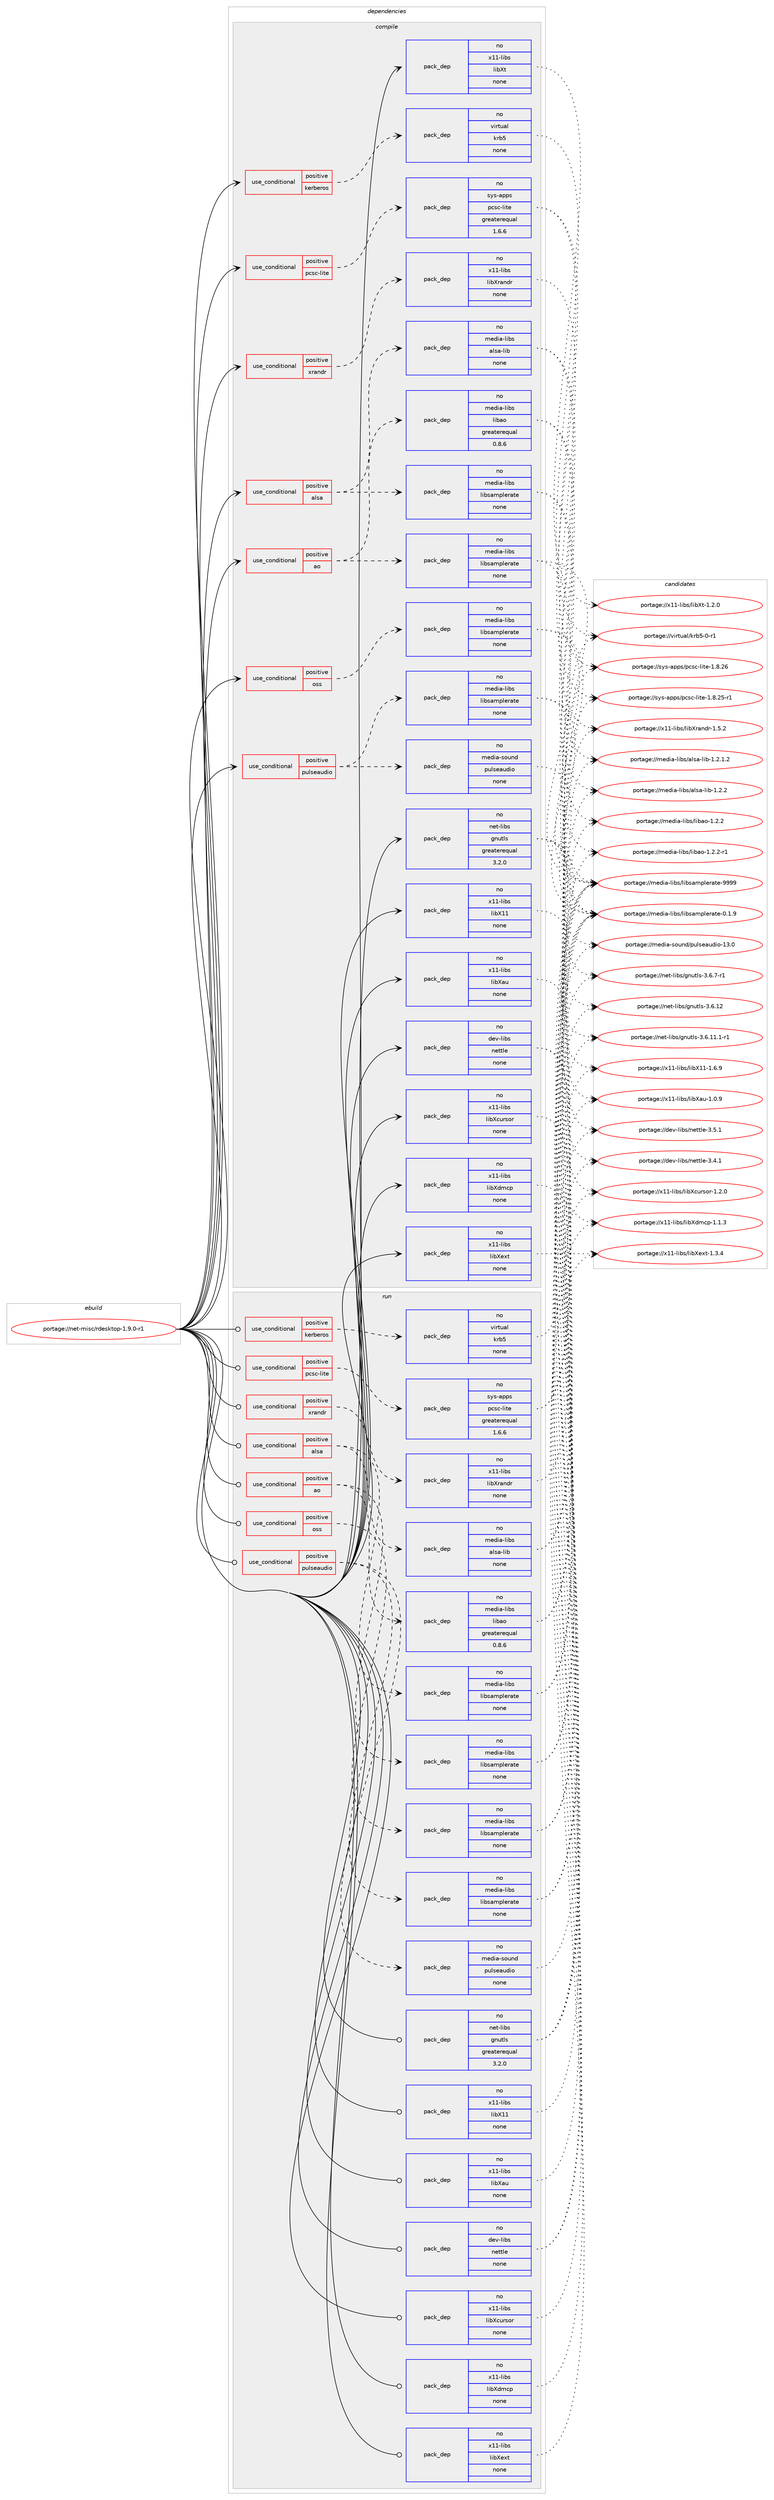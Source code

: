 digraph prolog {

# *************
# Graph options
# *************

newrank=true;
concentrate=true;
compound=true;
graph [rankdir=LR,fontname=Helvetica,fontsize=10,ranksep=1.5];#, ranksep=2.5, nodesep=0.2];
edge  [arrowhead=vee];
node  [fontname=Helvetica,fontsize=10];

# **********
# The ebuild
# **********

subgraph cluster_leftcol {
color=gray;
rank=same;
label=<<i>ebuild</i>>;
id [label="portage://net-misc/rdesktop-1.9.0-r1", color=red, width=4, href="../net-misc/rdesktop-1.9.0-r1.svg"];
}

# ****************
# The dependencies
# ****************

subgraph cluster_midcol {
color=gray;
label=<<i>dependencies</i>>;
subgraph cluster_compile {
fillcolor="#eeeeee";
style=filled;
label=<<i>compile</i>>;
subgraph cond14414 {
dependency71783 [label=<<TABLE BORDER="0" CELLBORDER="1" CELLSPACING="0" CELLPADDING="4"><TR><TD ROWSPAN="3" CELLPADDING="10">use_conditional</TD></TR><TR><TD>positive</TD></TR><TR><TD>alsa</TD></TR></TABLE>>, shape=none, color=red];
subgraph pack55958 {
dependency71784 [label=<<TABLE BORDER="0" CELLBORDER="1" CELLSPACING="0" CELLPADDING="4" WIDTH="220"><TR><TD ROWSPAN="6" CELLPADDING="30">pack_dep</TD></TR><TR><TD WIDTH="110">no</TD></TR><TR><TD>media-libs</TD></TR><TR><TD>alsa-lib</TD></TR><TR><TD>none</TD></TR><TR><TD></TD></TR></TABLE>>, shape=none, color=blue];
}
dependency71783:e -> dependency71784:w [weight=20,style="dashed",arrowhead="vee"];
subgraph pack55959 {
dependency71785 [label=<<TABLE BORDER="0" CELLBORDER="1" CELLSPACING="0" CELLPADDING="4" WIDTH="220"><TR><TD ROWSPAN="6" CELLPADDING="30">pack_dep</TD></TR><TR><TD WIDTH="110">no</TD></TR><TR><TD>media-libs</TD></TR><TR><TD>libsamplerate</TD></TR><TR><TD>none</TD></TR><TR><TD></TD></TR></TABLE>>, shape=none, color=blue];
}
dependency71783:e -> dependency71785:w [weight=20,style="dashed",arrowhead="vee"];
}
id:e -> dependency71783:w [weight=20,style="solid",arrowhead="vee"];
subgraph cond14415 {
dependency71786 [label=<<TABLE BORDER="0" CELLBORDER="1" CELLSPACING="0" CELLPADDING="4"><TR><TD ROWSPAN="3" CELLPADDING="10">use_conditional</TD></TR><TR><TD>positive</TD></TR><TR><TD>ao</TD></TR></TABLE>>, shape=none, color=red];
subgraph pack55960 {
dependency71787 [label=<<TABLE BORDER="0" CELLBORDER="1" CELLSPACING="0" CELLPADDING="4" WIDTH="220"><TR><TD ROWSPAN="6" CELLPADDING="30">pack_dep</TD></TR><TR><TD WIDTH="110">no</TD></TR><TR><TD>media-libs</TD></TR><TR><TD>libao</TD></TR><TR><TD>greaterequal</TD></TR><TR><TD>0.8.6</TD></TR></TABLE>>, shape=none, color=blue];
}
dependency71786:e -> dependency71787:w [weight=20,style="dashed",arrowhead="vee"];
subgraph pack55961 {
dependency71788 [label=<<TABLE BORDER="0" CELLBORDER="1" CELLSPACING="0" CELLPADDING="4" WIDTH="220"><TR><TD ROWSPAN="6" CELLPADDING="30">pack_dep</TD></TR><TR><TD WIDTH="110">no</TD></TR><TR><TD>media-libs</TD></TR><TR><TD>libsamplerate</TD></TR><TR><TD>none</TD></TR><TR><TD></TD></TR></TABLE>>, shape=none, color=blue];
}
dependency71786:e -> dependency71788:w [weight=20,style="dashed",arrowhead="vee"];
}
id:e -> dependency71786:w [weight=20,style="solid",arrowhead="vee"];
subgraph cond14416 {
dependency71789 [label=<<TABLE BORDER="0" CELLBORDER="1" CELLSPACING="0" CELLPADDING="4"><TR><TD ROWSPAN="3" CELLPADDING="10">use_conditional</TD></TR><TR><TD>positive</TD></TR><TR><TD>kerberos</TD></TR></TABLE>>, shape=none, color=red];
subgraph pack55962 {
dependency71790 [label=<<TABLE BORDER="0" CELLBORDER="1" CELLSPACING="0" CELLPADDING="4" WIDTH="220"><TR><TD ROWSPAN="6" CELLPADDING="30">pack_dep</TD></TR><TR><TD WIDTH="110">no</TD></TR><TR><TD>virtual</TD></TR><TR><TD>krb5</TD></TR><TR><TD>none</TD></TR><TR><TD></TD></TR></TABLE>>, shape=none, color=blue];
}
dependency71789:e -> dependency71790:w [weight=20,style="dashed",arrowhead="vee"];
}
id:e -> dependency71789:w [weight=20,style="solid",arrowhead="vee"];
subgraph cond14417 {
dependency71791 [label=<<TABLE BORDER="0" CELLBORDER="1" CELLSPACING="0" CELLPADDING="4"><TR><TD ROWSPAN="3" CELLPADDING="10">use_conditional</TD></TR><TR><TD>positive</TD></TR><TR><TD>oss</TD></TR></TABLE>>, shape=none, color=red];
subgraph pack55963 {
dependency71792 [label=<<TABLE BORDER="0" CELLBORDER="1" CELLSPACING="0" CELLPADDING="4" WIDTH="220"><TR><TD ROWSPAN="6" CELLPADDING="30">pack_dep</TD></TR><TR><TD WIDTH="110">no</TD></TR><TR><TD>media-libs</TD></TR><TR><TD>libsamplerate</TD></TR><TR><TD>none</TD></TR><TR><TD></TD></TR></TABLE>>, shape=none, color=blue];
}
dependency71791:e -> dependency71792:w [weight=20,style="dashed",arrowhead="vee"];
}
id:e -> dependency71791:w [weight=20,style="solid",arrowhead="vee"];
subgraph cond14418 {
dependency71793 [label=<<TABLE BORDER="0" CELLBORDER="1" CELLSPACING="0" CELLPADDING="4"><TR><TD ROWSPAN="3" CELLPADDING="10">use_conditional</TD></TR><TR><TD>positive</TD></TR><TR><TD>pcsc-lite</TD></TR></TABLE>>, shape=none, color=red];
subgraph pack55964 {
dependency71794 [label=<<TABLE BORDER="0" CELLBORDER="1" CELLSPACING="0" CELLPADDING="4" WIDTH="220"><TR><TD ROWSPAN="6" CELLPADDING="30">pack_dep</TD></TR><TR><TD WIDTH="110">no</TD></TR><TR><TD>sys-apps</TD></TR><TR><TD>pcsc-lite</TD></TR><TR><TD>greaterequal</TD></TR><TR><TD>1.6.6</TD></TR></TABLE>>, shape=none, color=blue];
}
dependency71793:e -> dependency71794:w [weight=20,style="dashed",arrowhead="vee"];
}
id:e -> dependency71793:w [weight=20,style="solid",arrowhead="vee"];
subgraph cond14419 {
dependency71795 [label=<<TABLE BORDER="0" CELLBORDER="1" CELLSPACING="0" CELLPADDING="4"><TR><TD ROWSPAN="3" CELLPADDING="10">use_conditional</TD></TR><TR><TD>positive</TD></TR><TR><TD>pulseaudio</TD></TR></TABLE>>, shape=none, color=red];
subgraph pack55965 {
dependency71796 [label=<<TABLE BORDER="0" CELLBORDER="1" CELLSPACING="0" CELLPADDING="4" WIDTH="220"><TR><TD ROWSPAN="6" CELLPADDING="30">pack_dep</TD></TR><TR><TD WIDTH="110">no</TD></TR><TR><TD>media-libs</TD></TR><TR><TD>libsamplerate</TD></TR><TR><TD>none</TD></TR><TR><TD></TD></TR></TABLE>>, shape=none, color=blue];
}
dependency71795:e -> dependency71796:w [weight=20,style="dashed",arrowhead="vee"];
subgraph pack55966 {
dependency71797 [label=<<TABLE BORDER="0" CELLBORDER="1" CELLSPACING="0" CELLPADDING="4" WIDTH="220"><TR><TD ROWSPAN="6" CELLPADDING="30">pack_dep</TD></TR><TR><TD WIDTH="110">no</TD></TR><TR><TD>media-sound</TD></TR><TR><TD>pulseaudio</TD></TR><TR><TD>none</TD></TR><TR><TD></TD></TR></TABLE>>, shape=none, color=blue];
}
dependency71795:e -> dependency71797:w [weight=20,style="dashed",arrowhead="vee"];
}
id:e -> dependency71795:w [weight=20,style="solid",arrowhead="vee"];
subgraph cond14420 {
dependency71798 [label=<<TABLE BORDER="0" CELLBORDER="1" CELLSPACING="0" CELLPADDING="4"><TR><TD ROWSPAN="3" CELLPADDING="10">use_conditional</TD></TR><TR><TD>positive</TD></TR><TR><TD>xrandr</TD></TR></TABLE>>, shape=none, color=red];
subgraph pack55967 {
dependency71799 [label=<<TABLE BORDER="0" CELLBORDER="1" CELLSPACING="0" CELLPADDING="4" WIDTH="220"><TR><TD ROWSPAN="6" CELLPADDING="30">pack_dep</TD></TR><TR><TD WIDTH="110">no</TD></TR><TR><TD>x11-libs</TD></TR><TR><TD>libXrandr</TD></TR><TR><TD>none</TD></TR><TR><TD></TD></TR></TABLE>>, shape=none, color=blue];
}
dependency71798:e -> dependency71799:w [weight=20,style="dashed",arrowhead="vee"];
}
id:e -> dependency71798:w [weight=20,style="solid",arrowhead="vee"];
subgraph pack55968 {
dependency71800 [label=<<TABLE BORDER="0" CELLBORDER="1" CELLSPACING="0" CELLPADDING="4" WIDTH="220"><TR><TD ROWSPAN="6" CELLPADDING="30">pack_dep</TD></TR><TR><TD WIDTH="110">no</TD></TR><TR><TD>dev-libs</TD></TR><TR><TD>nettle</TD></TR><TR><TD>none</TD></TR><TR><TD></TD></TR></TABLE>>, shape=none, color=blue];
}
id:e -> dependency71800:w [weight=20,style="solid",arrowhead="vee"];
subgraph pack55969 {
dependency71801 [label=<<TABLE BORDER="0" CELLBORDER="1" CELLSPACING="0" CELLPADDING="4" WIDTH="220"><TR><TD ROWSPAN="6" CELLPADDING="30">pack_dep</TD></TR><TR><TD WIDTH="110">no</TD></TR><TR><TD>net-libs</TD></TR><TR><TD>gnutls</TD></TR><TR><TD>greaterequal</TD></TR><TR><TD>3.2.0</TD></TR></TABLE>>, shape=none, color=blue];
}
id:e -> dependency71801:w [weight=20,style="solid",arrowhead="vee"];
subgraph pack55970 {
dependency71802 [label=<<TABLE BORDER="0" CELLBORDER="1" CELLSPACING="0" CELLPADDING="4" WIDTH="220"><TR><TD ROWSPAN="6" CELLPADDING="30">pack_dep</TD></TR><TR><TD WIDTH="110">no</TD></TR><TR><TD>x11-libs</TD></TR><TR><TD>libX11</TD></TR><TR><TD>none</TD></TR><TR><TD></TD></TR></TABLE>>, shape=none, color=blue];
}
id:e -> dependency71802:w [weight=20,style="solid",arrowhead="vee"];
subgraph pack55971 {
dependency71803 [label=<<TABLE BORDER="0" CELLBORDER="1" CELLSPACING="0" CELLPADDING="4" WIDTH="220"><TR><TD ROWSPAN="6" CELLPADDING="30">pack_dep</TD></TR><TR><TD WIDTH="110">no</TD></TR><TR><TD>x11-libs</TD></TR><TR><TD>libXau</TD></TR><TR><TD>none</TD></TR><TR><TD></TD></TR></TABLE>>, shape=none, color=blue];
}
id:e -> dependency71803:w [weight=20,style="solid",arrowhead="vee"];
subgraph pack55972 {
dependency71804 [label=<<TABLE BORDER="0" CELLBORDER="1" CELLSPACING="0" CELLPADDING="4" WIDTH="220"><TR><TD ROWSPAN="6" CELLPADDING="30">pack_dep</TD></TR><TR><TD WIDTH="110">no</TD></TR><TR><TD>x11-libs</TD></TR><TR><TD>libXcursor</TD></TR><TR><TD>none</TD></TR><TR><TD></TD></TR></TABLE>>, shape=none, color=blue];
}
id:e -> dependency71804:w [weight=20,style="solid",arrowhead="vee"];
subgraph pack55973 {
dependency71805 [label=<<TABLE BORDER="0" CELLBORDER="1" CELLSPACING="0" CELLPADDING="4" WIDTH="220"><TR><TD ROWSPAN="6" CELLPADDING="30">pack_dep</TD></TR><TR><TD WIDTH="110">no</TD></TR><TR><TD>x11-libs</TD></TR><TR><TD>libXdmcp</TD></TR><TR><TD>none</TD></TR><TR><TD></TD></TR></TABLE>>, shape=none, color=blue];
}
id:e -> dependency71805:w [weight=20,style="solid",arrowhead="vee"];
subgraph pack55974 {
dependency71806 [label=<<TABLE BORDER="0" CELLBORDER="1" CELLSPACING="0" CELLPADDING="4" WIDTH="220"><TR><TD ROWSPAN="6" CELLPADDING="30">pack_dep</TD></TR><TR><TD WIDTH="110">no</TD></TR><TR><TD>x11-libs</TD></TR><TR><TD>libXext</TD></TR><TR><TD>none</TD></TR><TR><TD></TD></TR></TABLE>>, shape=none, color=blue];
}
id:e -> dependency71806:w [weight=20,style="solid",arrowhead="vee"];
subgraph pack55975 {
dependency71807 [label=<<TABLE BORDER="0" CELLBORDER="1" CELLSPACING="0" CELLPADDING="4" WIDTH="220"><TR><TD ROWSPAN="6" CELLPADDING="30">pack_dep</TD></TR><TR><TD WIDTH="110">no</TD></TR><TR><TD>x11-libs</TD></TR><TR><TD>libXt</TD></TR><TR><TD>none</TD></TR><TR><TD></TD></TR></TABLE>>, shape=none, color=blue];
}
id:e -> dependency71807:w [weight=20,style="solid",arrowhead="vee"];
}
subgraph cluster_compileandrun {
fillcolor="#eeeeee";
style=filled;
label=<<i>compile and run</i>>;
}
subgraph cluster_run {
fillcolor="#eeeeee";
style=filled;
label=<<i>run</i>>;
subgraph cond14421 {
dependency71808 [label=<<TABLE BORDER="0" CELLBORDER="1" CELLSPACING="0" CELLPADDING="4"><TR><TD ROWSPAN="3" CELLPADDING="10">use_conditional</TD></TR><TR><TD>positive</TD></TR><TR><TD>alsa</TD></TR></TABLE>>, shape=none, color=red];
subgraph pack55976 {
dependency71809 [label=<<TABLE BORDER="0" CELLBORDER="1" CELLSPACING="0" CELLPADDING="4" WIDTH="220"><TR><TD ROWSPAN="6" CELLPADDING="30">pack_dep</TD></TR><TR><TD WIDTH="110">no</TD></TR><TR><TD>media-libs</TD></TR><TR><TD>alsa-lib</TD></TR><TR><TD>none</TD></TR><TR><TD></TD></TR></TABLE>>, shape=none, color=blue];
}
dependency71808:e -> dependency71809:w [weight=20,style="dashed",arrowhead="vee"];
subgraph pack55977 {
dependency71810 [label=<<TABLE BORDER="0" CELLBORDER="1" CELLSPACING="0" CELLPADDING="4" WIDTH="220"><TR><TD ROWSPAN="6" CELLPADDING="30">pack_dep</TD></TR><TR><TD WIDTH="110">no</TD></TR><TR><TD>media-libs</TD></TR><TR><TD>libsamplerate</TD></TR><TR><TD>none</TD></TR><TR><TD></TD></TR></TABLE>>, shape=none, color=blue];
}
dependency71808:e -> dependency71810:w [weight=20,style="dashed",arrowhead="vee"];
}
id:e -> dependency71808:w [weight=20,style="solid",arrowhead="odot"];
subgraph cond14422 {
dependency71811 [label=<<TABLE BORDER="0" CELLBORDER="1" CELLSPACING="0" CELLPADDING="4"><TR><TD ROWSPAN="3" CELLPADDING="10">use_conditional</TD></TR><TR><TD>positive</TD></TR><TR><TD>ao</TD></TR></TABLE>>, shape=none, color=red];
subgraph pack55978 {
dependency71812 [label=<<TABLE BORDER="0" CELLBORDER="1" CELLSPACING="0" CELLPADDING="4" WIDTH="220"><TR><TD ROWSPAN="6" CELLPADDING="30">pack_dep</TD></TR><TR><TD WIDTH="110">no</TD></TR><TR><TD>media-libs</TD></TR><TR><TD>libao</TD></TR><TR><TD>greaterequal</TD></TR><TR><TD>0.8.6</TD></TR></TABLE>>, shape=none, color=blue];
}
dependency71811:e -> dependency71812:w [weight=20,style="dashed",arrowhead="vee"];
subgraph pack55979 {
dependency71813 [label=<<TABLE BORDER="0" CELLBORDER="1" CELLSPACING="0" CELLPADDING="4" WIDTH="220"><TR><TD ROWSPAN="6" CELLPADDING="30">pack_dep</TD></TR><TR><TD WIDTH="110">no</TD></TR><TR><TD>media-libs</TD></TR><TR><TD>libsamplerate</TD></TR><TR><TD>none</TD></TR><TR><TD></TD></TR></TABLE>>, shape=none, color=blue];
}
dependency71811:e -> dependency71813:w [weight=20,style="dashed",arrowhead="vee"];
}
id:e -> dependency71811:w [weight=20,style="solid",arrowhead="odot"];
subgraph cond14423 {
dependency71814 [label=<<TABLE BORDER="0" CELLBORDER="1" CELLSPACING="0" CELLPADDING="4"><TR><TD ROWSPAN="3" CELLPADDING="10">use_conditional</TD></TR><TR><TD>positive</TD></TR><TR><TD>kerberos</TD></TR></TABLE>>, shape=none, color=red];
subgraph pack55980 {
dependency71815 [label=<<TABLE BORDER="0" CELLBORDER="1" CELLSPACING="0" CELLPADDING="4" WIDTH="220"><TR><TD ROWSPAN="6" CELLPADDING="30">pack_dep</TD></TR><TR><TD WIDTH="110">no</TD></TR><TR><TD>virtual</TD></TR><TR><TD>krb5</TD></TR><TR><TD>none</TD></TR><TR><TD></TD></TR></TABLE>>, shape=none, color=blue];
}
dependency71814:e -> dependency71815:w [weight=20,style="dashed",arrowhead="vee"];
}
id:e -> dependency71814:w [weight=20,style="solid",arrowhead="odot"];
subgraph cond14424 {
dependency71816 [label=<<TABLE BORDER="0" CELLBORDER="1" CELLSPACING="0" CELLPADDING="4"><TR><TD ROWSPAN="3" CELLPADDING="10">use_conditional</TD></TR><TR><TD>positive</TD></TR><TR><TD>oss</TD></TR></TABLE>>, shape=none, color=red];
subgraph pack55981 {
dependency71817 [label=<<TABLE BORDER="0" CELLBORDER="1" CELLSPACING="0" CELLPADDING="4" WIDTH="220"><TR><TD ROWSPAN="6" CELLPADDING="30">pack_dep</TD></TR><TR><TD WIDTH="110">no</TD></TR><TR><TD>media-libs</TD></TR><TR><TD>libsamplerate</TD></TR><TR><TD>none</TD></TR><TR><TD></TD></TR></TABLE>>, shape=none, color=blue];
}
dependency71816:e -> dependency71817:w [weight=20,style="dashed",arrowhead="vee"];
}
id:e -> dependency71816:w [weight=20,style="solid",arrowhead="odot"];
subgraph cond14425 {
dependency71818 [label=<<TABLE BORDER="0" CELLBORDER="1" CELLSPACING="0" CELLPADDING="4"><TR><TD ROWSPAN="3" CELLPADDING="10">use_conditional</TD></TR><TR><TD>positive</TD></TR><TR><TD>pcsc-lite</TD></TR></TABLE>>, shape=none, color=red];
subgraph pack55982 {
dependency71819 [label=<<TABLE BORDER="0" CELLBORDER="1" CELLSPACING="0" CELLPADDING="4" WIDTH="220"><TR><TD ROWSPAN="6" CELLPADDING="30">pack_dep</TD></TR><TR><TD WIDTH="110">no</TD></TR><TR><TD>sys-apps</TD></TR><TR><TD>pcsc-lite</TD></TR><TR><TD>greaterequal</TD></TR><TR><TD>1.6.6</TD></TR></TABLE>>, shape=none, color=blue];
}
dependency71818:e -> dependency71819:w [weight=20,style="dashed",arrowhead="vee"];
}
id:e -> dependency71818:w [weight=20,style="solid",arrowhead="odot"];
subgraph cond14426 {
dependency71820 [label=<<TABLE BORDER="0" CELLBORDER="1" CELLSPACING="0" CELLPADDING="4"><TR><TD ROWSPAN="3" CELLPADDING="10">use_conditional</TD></TR><TR><TD>positive</TD></TR><TR><TD>pulseaudio</TD></TR></TABLE>>, shape=none, color=red];
subgraph pack55983 {
dependency71821 [label=<<TABLE BORDER="0" CELLBORDER="1" CELLSPACING="0" CELLPADDING="4" WIDTH="220"><TR><TD ROWSPAN="6" CELLPADDING="30">pack_dep</TD></TR><TR><TD WIDTH="110">no</TD></TR><TR><TD>media-libs</TD></TR><TR><TD>libsamplerate</TD></TR><TR><TD>none</TD></TR><TR><TD></TD></TR></TABLE>>, shape=none, color=blue];
}
dependency71820:e -> dependency71821:w [weight=20,style="dashed",arrowhead="vee"];
subgraph pack55984 {
dependency71822 [label=<<TABLE BORDER="0" CELLBORDER="1" CELLSPACING="0" CELLPADDING="4" WIDTH="220"><TR><TD ROWSPAN="6" CELLPADDING="30">pack_dep</TD></TR><TR><TD WIDTH="110">no</TD></TR><TR><TD>media-sound</TD></TR><TR><TD>pulseaudio</TD></TR><TR><TD>none</TD></TR><TR><TD></TD></TR></TABLE>>, shape=none, color=blue];
}
dependency71820:e -> dependency71822:w [weight=20,style="dashed",arrowhead="vee"];
}
id:e -> dependency71820:w [weight=20,style="solid",arrowhead="odot"];
subgraph cond14427 {
dependency71823 [label=<<TABLE BORDER="0" CELLBORDER="1" CELLSPACING="0" CELLPADDING="4"><TR><TD ROWSPAN="3" CELLPADDING="10">use_conditional</TD></TR><TR><TD>positive</TD></TR><TR><TD>xrandr</TD></TR></TABLE>>, shape=none, color=red];
subgraph pack55985 {
dependency71824 [label=<<TABLE BORDER="0" CELLBORDER="1" CELLSPACING="0" CELLPADDING="4" WIDTH="220"><TR><TD ROWSPAN="6" CELLPADDING="30">pack_dep</TD></TR><TR><TD WIDTH="110">no</TD></TR><TR><TD>x11-libs</TD></TR><TR><TD>libXrandr</TD></TR><TR><TD>none</TD></TR><TR><TD></TD></TR></TABLE>>, shape=none, color=blue];
}
dependency71823:e -> dependency71824:w [weight=20,style="dashed",arrowhead="vee"];
}
id:e -> dependency71823:w [weight=20,style="solid",arrowhead="odot"];
subgraph pack55986 {
dependency71825 [label=<<TABLE BORDER="0" CELLBORDER="1" CELLSPACING="0" CELLPADDING="4" WIDTH="220"><TR><TD ROWSPAN="6" CELLPADDING="30">pack_dep</TD></TR><TR><TD WIDTH="110">no</TD></TR><TR><TD>dev-libs</TD></TR><TR><TD>nettle</TD></TR><TR><TD>none</TD></TR><TR><TD></TD></TR></TABLE>>, shape=none, color=blue];
}
id:e -> dependency71825:w [weight=20,style="solid",arrowhead="odot"];
subgraph pack55987 {
dependency71826 [label=<<TABLE BORDER="0" CELLBORDER="1" CELLSPACING="0" CELLPADDING="4" WIDTH="220"><TR><TD ROWSPAN="6" CELLPADDING="30">pack_dep</TD></TR><TR><TD WIDTH="110">no</TD></TR><TR><TD>net-libs</TD></TR><TR><TD>gnutls</TD></TR><TR><TD>greaterequal</TD></TR><TR><TD>3.2.0</TD></TR></TABLE>>, shape=none, color=blue];
}
id:e -> dependency71826:w [weight=20,style="solid",arrowhead="odot"];
subgraph pack55988 {
dependency71827 [label=<<TABLE BORDER="0" CELLBORDER="1" CELLSPACING="0" CELLPADDING="4" WIDTH="220"><TR><TD ROWSPAN="6" CELLPADDING="30">pack_dep</TD></TR><TR><TD WIDTH="110">no</TD></TR><TR><TD>x11-libs</TD></TR><TR><TD>libX11</TD></TR><TR><TD>none</TD></TR><TR><TD></TD></TR></TABLE>>, shape=none, color=blue];
}
id:e -> dependency71827:w [weight=20,style="solid",arrowhead="odot"];
subgraph pack55989 {
dependency71828 [label=<<TABLE BORDER="0" CELLBORDER="1" CELLSPACING="0" CELLPADDING="4" WIDTH="220"><TR><TD ROWSPAN="6" CELLPADDING="30">pack_dep</TD></TR><TR><TD WIDTH="110">no</TD></TR><TR><TD>x11-libs</TD></TR><TR><TD>libXau</TD></TR><TR><TD>none</TD></TR><TR><TD></TD></TR></TABLE>>, shape=none, color=blue];
}
id:e -> dependency71828:w [weight=20,style="solid",arrowhead="odot"];
subgraph pack55990 {
dependency71829 [label=<<TABLE BORDER="0" CELLBORDER="1" CELLSPACING="0" CELLPADDING="4" WIDTH="220"><TR><TD ROWSPAN="6" CELLPADDING="30">pack_dep</TD></TR><TR><TD WIDTH="110">no</TD></TR><TR><TD>x11-libs</TD></TR><TR><TD>libXcursor</TD></TR><TR><TD>none</TD></TR><TR><TD></TD></TR></TABLE>>, shape=none, color=blue];
}
id:e -> dependency71829:w [weight=20,style="solid",arrowhead="odot"];
subgraph pack55991 {
dependency71830 [label=<<TABLE BORDER="0" CELLBORDER="1" CELLSPACING="0" CELLPADDING="4" WIDTH="220"><TR><TD ROWSPAN="6" CELLPADDING="30">pack_dep</TD></TR><TR><TD WIDTH="110">no</TD></TR><TR><TD>x11-libs</TD></TR><TR><TD>libXdmcp</TD></TR><TR><TD>none</TD></TR><TR><TD></TD></TR></TABLE>>, shape=none, color=blue];
}
id:e -> dependency71830:w [weight=20,style="solid",arrowhead="odot"];
subgraph pack55992 {
dependency71831 [label=<<TABLE BORDER="0" CELLBORDER="1" CELLSPACING="0" CELLPADDING="4" WIDTH="220"><TR><TD ROWSPAN="6" CELLPADDING="30">pack_dep</TD></TR><TR><TD WIDTH="110">no</TD></TR><TR><TD>x11-libs</TD></TR><TR><TD>libXext</TD></TR><TR><TD>none</TD></TR><TR><TD></TD></TR></TABLE>>, shape=none, color=blue];
}
id:e -> dependency71831:w [weight=20,style="solid",arrowhead="odot"];
}
}

# **************
# The candidates
# **************

subgraph cluster_choices {
rank=same;
color=gray;
label=<<i>candidates</i>>;

subgraph choice55958 {
color=black;
nodesep=1;
choice1091011001059745108105981154797108115974510810598454946504650 [label="portage://media-libs/alsa-lib-1.2.2", color=red, width=4,href="../media-libs/alsa-lib-1.2.2.svg"];
choice10910110010597451081059811547971081159745108105984549465046494650 [label="portage://media-libs/alsa-lib-1.2.1.2", color=red, width=4,href="../media-libs/alsa-lib-1.2.1.2.svg"];
dependency71784:e -> choice1091011001059745108105981154797108115974510810598454946504650:w [style=dotted,weight="100"];
dependency71784:e -> choice10910110010597451081059811547971081159745108105984549465046494650:w [style=dotted,weight="100"];
}
subgraph choice55959 {
color=black;
nodesep=1;
choice109101100105974510810598115471081059811597109112108101114971161014557575757 [label="portage://media-libs/libsamplerate-9999", color=red, width=4,href="../media-libs/libsamplerate-9999.svg"];
choice10910110010597451081059811547108105981159710911210810111497116101454846494657 [label="portage://media-libs/libsamplerate-0.1.9", color=red, width=4,href="../media-libs/libsamplerate-0.1.9.svg"];
dependency71785:e -> choice109101100105974510810598115471081059811597109112108101114971161014557575757:w [style=dotted,weight="100"];
dependency71785:e -> choice10910110010597451081059811547108105981159710911210810111497116101454846494657:w [style=dotted,weight="100"];
}
subgraph choice55960 {
color=black;
nodesep=1;
choice1091011001059745108105981154710810598971114549465046504511449 [label="portage://media-libs/libao-1.2.2-r1", color=red, width=4,href="../media-libs/libao-1.2.2-r1.svg"];
choice109101100105974510810598115471081059897111454946504650 [label="portage://media-libs/libao-1.2.2", color=red, width=4,href="../media-libs/libao-1.2.2.svg"];
dependency71787:e -> choice1091011001059745108105981154710810598971114549465046504511449:w [style=dotted,weight="100"];
dependency71787:e -> choice109101100105974510810598115471081059897111454946504650:w [style=dotted,weight="100"];
}
subgraph choice55961 {
color=black;
nodesep=1;
choice109101100105974510810598115471081059811597109112108101114971161014557575757 [label="portage://media-libs/libsamplerate-9999", color=red, width=4,href="../media-libs/libsamplerate-9999.svg"];
choice10910110010597451081059811547108105981159710911210810111497116101454846494657 [label="portage://media-libs/libsamplerate-0.1.9", color=red, width=4,href="../media-libs/libsamplerate-0.1.9.svg"];
dependency71788:e -> choice109101100105974510810598115471081059811597109112108101114971161014557575757:w [style=dotted,weight="100"];
dependency71788:e -> choice10910110010597451081059811547108105981159710911210810111497116101454846494657:w [style=dotted,weight="100"];
}
subgraph choice55962 {
color=black;
nodesep=1;
choice1181051141161179710847107114985345484511449 [label="portage://virtual/krb5-0-r1", color=red, width=4,href="../virtual/krb5-0-r1.svg"];
dependency71790:e -> choice1181051141161179710847107114985345484511449:w [style=dotted,weight="100"];
}
subgraph choice55963 {
color=black;
nodesep=1;
choice109101100105974510810598115471081059811597109112108101114971161014557575757 [label="portage://media-libs/libsamplerate-9999", color=red, width=4,href="../media-libs/libsamplerate-9999.svg"];
choice10910110010597451081059811547108105981159710911210810111497116101454846494657 [label="portage://media-libs/libsamplerate-0.1.9", color=red, width=4,href="../media-libs/libsamplerate-0.1.9.svg"];
dependency71792:e -> choice109101100105974510810598115471081059811597109112108101114971161014557575757:w [style=dotted,weight="100"];
dependency71792:e -> choice10910110010597451081059811547108105981159710911210810111497116101454846494657:w [style=dotted,weight="100"];
}
subgraph choice55964 {
color=black;
nodesep=1;
choice11512111545971121121154711299115994510810511610145494656465054 [label="portage://sys-apps/pcsc-lite-1.8.26", color=red, width=4,href="../sys-apps/pcsc-lite-1.8.26.svg"];
choice115121115459711211211547112991159945108105116101454946564650534511449 [label="portage://sys-apps/pcsc-lite-1.8.25-r1", color=red, width=4,href="../sys-apps/pcsc-lite-1.8.25-r1.svg"];
dependency71794:e -> choice11512111545971121121154711299115994510810511610145494656465054:w [style=dotted,weight="100"];
dependency71794:e -> choice115121115459711211211547112991159945108105116101454946564650534511449:w [style=dotted,weight="100"];
}
subgraph choice55965 {
color=black;
nodesep=1;
choice109101100105974510810598115471081059811597109112108101114971161014557575757 [label="portage://media-libs/libsamplerate-9999", color=red, width=4,href="../media-libs/libsamplerate-9999.svg"];
choice10910110010597451081059811547108105981159710911210810111497116101454846494657 [label="portage://media-libs/libsamplerate-0.1.9", color=red, width=4,href="../media-libs/libsamplerate-0.1.9.svg"];
dependency71796:e -> choice109101100105974510810598115471081059811597109112108101114971161014557575757:w [style=dotted,weight="100"];
dependency71796:e -> choice10910110010597451081059811547108105981159710911210810111497116101454846494657:w [style=dotted,weight="100"];
}
subgraph choice55966 {
color=black;
nodesep=1;
choice109101100105974511511111711010047112117108115101971171001051114549514648 [label="portage://media-sound/pulseaudio-13.0", color=red, width=4,href="../media-sound/pulseaudio-13.0.svg"];
dependency71797:e -> choice109101100105974511511111711010047112117108115101971171001051114549514648:w [style=dotted,weight="100"];
}
subgraph choice55967 {
color=black;
nodesep=1;
choice1204949451081059811547108105988811497110100114454946534650 [label="portage://x11-libs/libXrandr-1.5.2", color=red, width=4,href="../x11-libs/libXrandr-1.5.2.svg"];
dependency71799:e -> choice1204949451081059811547108105988811497110100114454946534650:w [style=dotted,weight="100"];
}
subgraph choice55968 {
color=black;
nodesep=1;
choice100101118451081059811547110101116116108101455146534649 [label="portage://dev-libs/nettle-3.5.1", color=red, width=4,href="../dev-libs/nettle-3.5.1.svg"];
choice100101118451081059811547110101116116108101455146524649 [label="portage://dev-libs/nettle-3.4.1", color=red, width=4,href="../dev-libs/nettle-3.4.1.svg"];
dependency71800:e -> choice100101118451081059811547110101116116108101455146534649:w [style=dotted,weight="100"];
dependency71800:e -> choice100101118451081059811547110101116116108101455146524649:w [style=dotted,weight="100"];
}
subgraph choice55969 {
color=black;
nodesep=1;
choice1101011164510810598115471031101171161081154551465446554511449 [label="portage://net-libs/gnutls-3.6.7-r1", color=red, width=4,href="../net-libs/gnutls-3.6.7-r1.svg"];
choice11010111645108105981154710311011711610811545514654464950 [label="portage://net-libs/gnutls-3.6.12", color=red, width=4,href="../net-libs/gnutls-3.6.12.svg"];
choice1101011164510810598115471031101171161081154551465446494946494511449 [label="portage://net-libs/gnutls-3.6.11.1-r1", color=red, width=4,href="../net-libs/gnutls-3.6.11.1-r1.svg"];
dependency71801:e -> choice1101011164510810598115471031101171161081154551465446554511449:w [style=dotted,weight="100"];
dependency71801:e -> choice11010111645108105981154710311011711610811545514654464950:w [style=dotted,weight="100"];
dependency71801:e -> choice1101011164510810598115471031101171161081154551465446494946494511449:w [style=dotted,weight="100"];
}
subgraph choice55970 {
color=black;
nodesep=1;
choice120494945108105981154710810598884949454946544657 [label="portage://x11-libs/libX11-1.6.9", color=red, width=4,href="../x11-libs/libX11-1.6.9.svg"];
dependency71802:e -> choice120494945108105981154710810598884949454946544657:w [style=dotted,weight="100"];
}
subgraph choice55971 {
color=black;
nodesep=1;
choice1204949451081059811547108105988897117454946484657 [label="portage://x11-libs/libXau-1.0.9", color=red, width=4,href="../x11-libs/libXau-1.0.9.svg"];
dependency71803:e -> choice1204949451081059811547108105988897117454946484657:w [style=dotted,weight="100"];
}
subgraph choice55972 {
color=black;
nodesep=1;
choice1204949451081059811547108105988899117114115111114454946504648 [label="portage://x11-libs/libXcursor-1.2.0", color=red, width=4,href="../x11-libs/libXcursor-1.2.0.svg"];
dependency71804:e -> choice1204949451081059811547108105988899117114115111114454946504648:w [style=dotted,weight="100"];
}
subgraph choice55973 {
color=black;
nodesep=1;
choice1204949451081059811547108105988810010999112454946494651 [label="portage://x11-libs/libXdmcp-1.1.3", color=red, width=4,href="../x11-libs/libXdmcp-1.1.3.svg"];
dependency71805:e -> choice1204949451081059811547108105988810010999112454946494651:w [style=dotted,weight="100"];
}
subgraph choice55974 {
color=black;
nodesep=1;
choice12049494510810598115471081059888101120116454946514652 [label="portage://x11-libs/libXext-1.3.4", color=red, width=4,href="../x11-libs/libXext-1.3.4.svg"];
dependency71806:e -> choice12049494510810598115471081059888101120116454946514652:w [style=dotted,weight="100"];
}
subgraph choice55975 {
color=black;
nodesep=1;
choice12049494510810598115471081059888116454946504648 [label="portage://x11-libs/libXt-1.2.0", color=red, width=4,href="../x11-libs/libXt-1.2.0.svg"];
dependency71807:e -> choice12049494510810598115471081059888116454946504648:w [style=dotted,weight="100"];
}
subgraph choice55976 {
color=black;
nodesep=1;
choice1091011001059745108105981154797108115974510810598454946504650 [label="portage://media-libs/alsa-lib-1.2.2", color=red, width=4,href="../media-libs/alsa-lib-1.2.2.svg"];
choice10910110010597451081059811547971081159745108105984549465046494650 [label="portage://media-libs/alsa-lib-1.2.1.2", color=red, width=4,href="../media-libs/alsa-lib-1.2.1.2.svg"];
dependency71809:e -> choice1091011001059745108105981154797108115974510810598454946504650:w [style=dotted,weight="100"];
dependency71809:e -> choice10910110010597451081059811547971081159745108105984549465046494650:w [style=dotted,weight="100"];
}
subgraph choice55977 {
color=black;
nodesep=1;
choice109101100105974510810598115471081059811597109112108101114971161014557575757 [label="portage://media-libs/libsamplerate-9999", color=red, width=4,href="../media-libs/libsamplerate-9999.svg"];
choice10910110010597451081059811547108105981159710911210810111497116101454846494657 [label="portage://media-libs/libsamplerate-0.1.9", color=red, width=4,href="../media-libs/libsamplerate-0.1.9.svg"];
dependency71810:e -> choice109101100105974510810598115471081059811597109112108101114971161014557575757:w [style=dotted,weight="100"];
dependency71810:e -> choice10910110010597451081059811547108105981159710911210810111497116101454846494657:w [style=dotted,weight="100"];
}
subgraph choice55978 {
color=black;
nodesep=1;
choice1091011001059745108105981154710810598971114549465046504511449 [label="portage://media-libs/libao-1.2.2-r1", color=red, width=4,href="../media-libs/libao-1.2.2-r1.svg"];
choice109101100105974510810598115471081059897111454946504650 [label="portage://media-libs/libao-1.2.2", color=red, width=4,href="../media-libs/libao-1.2.2.svg"];
dependency71812:e -> choice1091011001059745108105981154710810598971114549465046504511449:w [style=dotted,weight="100"];
dependency71812:e -> choice109101100105974510810598115471081059897111454946504650:w [style=dotted,weight="100"];
}
subgraph choice55979 {
color=black;
nodesep=1;
choice109101100105974510810598115471081059811597109112108101114971161014557575757 [label="portage://media-libs/libsamplerate-9999", color=red, width=4,href="../media-libs/libsamplerate-9999.svg"];
choice10910110010597451081059811547108105981159710911210810111497116101454846494657 [label="portage://media-libs/libsamplerate-0.1.9", color=red, width=4,href="../media-libs/libsamplerate-0.1.9.svg"];
dependency71813:e -> choice109101100105974510810598115471081059811597109112108101114971161014557575757:w [style=dotted,weight="100"];
dependency71813:e -> choice10910110010597451081059811547108105981159710911210810111497116101454846494657:w [style=dotted,weight="100"];
}
subgraph choice55980 {
color=black;
nodesep=1;
choice1181051141161179710847107114985345484511449 [label="portage://virtual/krb5-0-r1", color=red, width=4,href="../virtual/krb5-0-r1.svg"];
dependency71815:e -> choice1181051141161179710847107114985345484511449:w [style=dotted,weight="100"];
}
subgraph choice55981 {
color=black;
nodesep=1;
choice109101100105974510810598115471081059811597109112108101114971161014557575757 [label="portage://media-libs/libsamplerate-9999", color=red, width=4,href="../media-libs/libsamplerate-9999.svg"];
choice10910110010597451081059811547108105981159710911210810111497116101454846494657 [label="portage://media-libs/libsamplerate-0.1.9", color=red, width=4,href="../media-libs/libsamplerate-0.1.9.svg"];
dependency71817:e -> choice109101100105974510810598115471081059811597109112108101114971161014557575757:w [style=dotted,weight="100"];
dependency71817:e -> choice10910110010597451081059811547108105981159710911210810111497116101454846494657:w [style=dotted,weight="100"];
}
subgraph choice55982 {
color=black;
nodesep=1;
choice11512111545971121121154711299115994510810511610145494656465054 [label="portage://sys-apps/pcsc-lite-1.8.26", color=red, width=4,href="../sys-apps/pcsc-lite-1.8.26.svg"];
choice115121115459711211211547112991159945108105116101454946564650534511449 [label="portage://sys-apps/pcsc-lite-1.8.25-r1", color=red, width=4,href="../sys-apps/pcsc-lite-1.8.25-r1.svg"];
dependency71819:e -> choice11512111545971121121154711299115994510810511610145494656465054:w [style=dotted,weight="100"];
dependency71819:e -> choice115121115459711211211547112991159945108105116101454946564650534511449:w [style=dotted,weight="100"];
}
subgraph choice55983 {
color=black;
nodesep=1;
choice109101100105974510810598115471081059811597109112108101114971161014557575757 [label="portage://media-libs/libsamplerate-9999", color=red, width=4,href="../media-libs/libsamplerate-9999.svg"];
choice10910110010597451081059811547108105981159710911210810111497116101454846494657 [label="portage://media-libs/libsamplerate-0.1.9", color=red, width=4,href="../media-libs/libsamplerate-0.1.9.svg"];
dependency71821:e -> choice109101100105974510810598115471081059811597109112108101114971161014557575757:w [style=dotted,weight="100"];
dependency71821:e -> choice10910110010597451081059811547108105981159710911210810111497116101454846494657:w [style=dotted,weight="100"];
}
subgraph choice55984 {
color=black;
nodesep=1;
choice109101100105974511511111711010047112117108115101971171001051114549514648 [label="portage://media-sound/pulseaudio-13.0", color=red, width=4,href="../media-sound/pulseaudio-13.0.svg"];
dependency71822:e -> choice109101100105974511511111711010047112117108115101971171001051114549514648:w [style=dotted,weight="100"];
}
subgraph choice55985 {
color=black;
nodesep=1;
choice1204949451081059811547108105988811497110100114454946534650 [label="portage://x11-libs/libXrandr-1.5.2", color=red, width=4,href="../x11-libs/libXrandr-1.5.2.svg"];
dependency71824:e -> choice1204949451081059811547108105988811497110100114454946534650:w [style=dotted,weight="100"];
}
subgraph choice55986 {
color=black;
nodesep=1;
choice100101118451081059811547110101116116108101455146534649 [label="portage://dev-libs/nettle-3.5.1", color=red, width=4,href="../dev-libs/nettle-3.5.1.svg"];
choice100101118451081059811547110101116116108101455146524649 [label="portage://dev-libs/nettle-3.4.1", color=red, width=4,href="../dev-libs/nettle-3.4.1.svg"];
dependency71825:e -> choice100101118451081059811547110101116116108101455146534649:w [style=dotted,weight="100"];
dependency71825:e -> choice100101118451081059811547110101116116108101455146524649:w [style=dotted,weight="100"];
}
subgraph choice55987 {
color=black;
nodesep=1;
choice1101011164510810598115471031101171161081154551465446554511449 [label="portage://net-libs/gnutls-3.6.7-r1", color=red, width=4,href="../net-libs/gnutls-3.6.7-r1.svg"];
choice11010111645108105981154710311011711610811545514654464950 [label="portage://net-libs/gnutls-3.6.12", color=red, width=4,href="../net-libs/gnutls-3.6.12.svg"];
choice1101011164510810598115471031101171161081154551465446494946494511449 [label="portage://net-libs/gnutls-3.6.11.1-r1", color=red, width=4,href="../net-libs/gnutls-3.6.11.1-r1.svg"];
dependency71826:e -> choice1101011164510810598115471031101171161081154551465446554511449:w [style=dotted,weight="100"];
dependency71826:e -> choice11010111645108105981154710311011711610811545514654464950:w [style=dotted,weight="100"];
dependency71826:e -> choice1101011164510810598115471031101171161081154551465446494946494511449:w [style=dotted,weight="100"];
}
subgraph choice55988 {
color=black;
nodesep=1;
choice120494945108105981154710810598884949454946544657 [label="portage://x11-libs/libX11-1.6.9", color=red, width=4,href="../x11-libs/libX11-1.6.9.svg"];
dependency71827:e -> choice120494945108105981154710810598884949454946544657:w [style=dotted,weight="100"];
}
subgraph choice55989 {
color=black;
nodesep=1;
choice1204949451081059811547108105988897117454946484657 [label="portage://x11-libs/libXau-1.0.9", color=red, width=4,href="../x11-libs/libXau-1.0.9.svg"];
dependency71828:e -> choice1204949451081059811547108105988897117454946484657:w [style=dotted,weight="100"];
}
subgraph choice55990 {
color=black;
nodesep=1;
choice1204949451081059811547108105988899117114115111114454946504648 [label="portage://x11-libs/libXcursor-1.2.0", color=red, width=4,href="../x11-libs/libXcursor-1.2.0.svg"];
dependency71829:e -> choice1204949451081059811547108105988899117114115111114454946504648:w [style=dotted,weight="100"];
}
subgraph choice55991 {
color=black;
nodesep=1;
choice1204949451081059811547108105988810010999112454946494651 [label="portage://x11-libs/libXdmcp-1.1.3", color=red, width=4,href="../x11-libs/libXdmcp-1.1.3.svg"];
dependency71830:e -> choice1204949451081059811547108105988810010999112454946494651:w [style=dotted,weight="100"];
}
subgraph choice55992 {
color=black;
nodesep=1;
choice12049494510810598115471081059888101120116454946514652 [label="portage://x11-libs/libXext-1.3.4", color=red, width=4,href="../x11-libs/libXext-1.3.4.svg"];
dependency71831:e -> choice12049494510810598115471081059888101120116454946514652:w [style=dotted,weight="100"];
}
}

}

